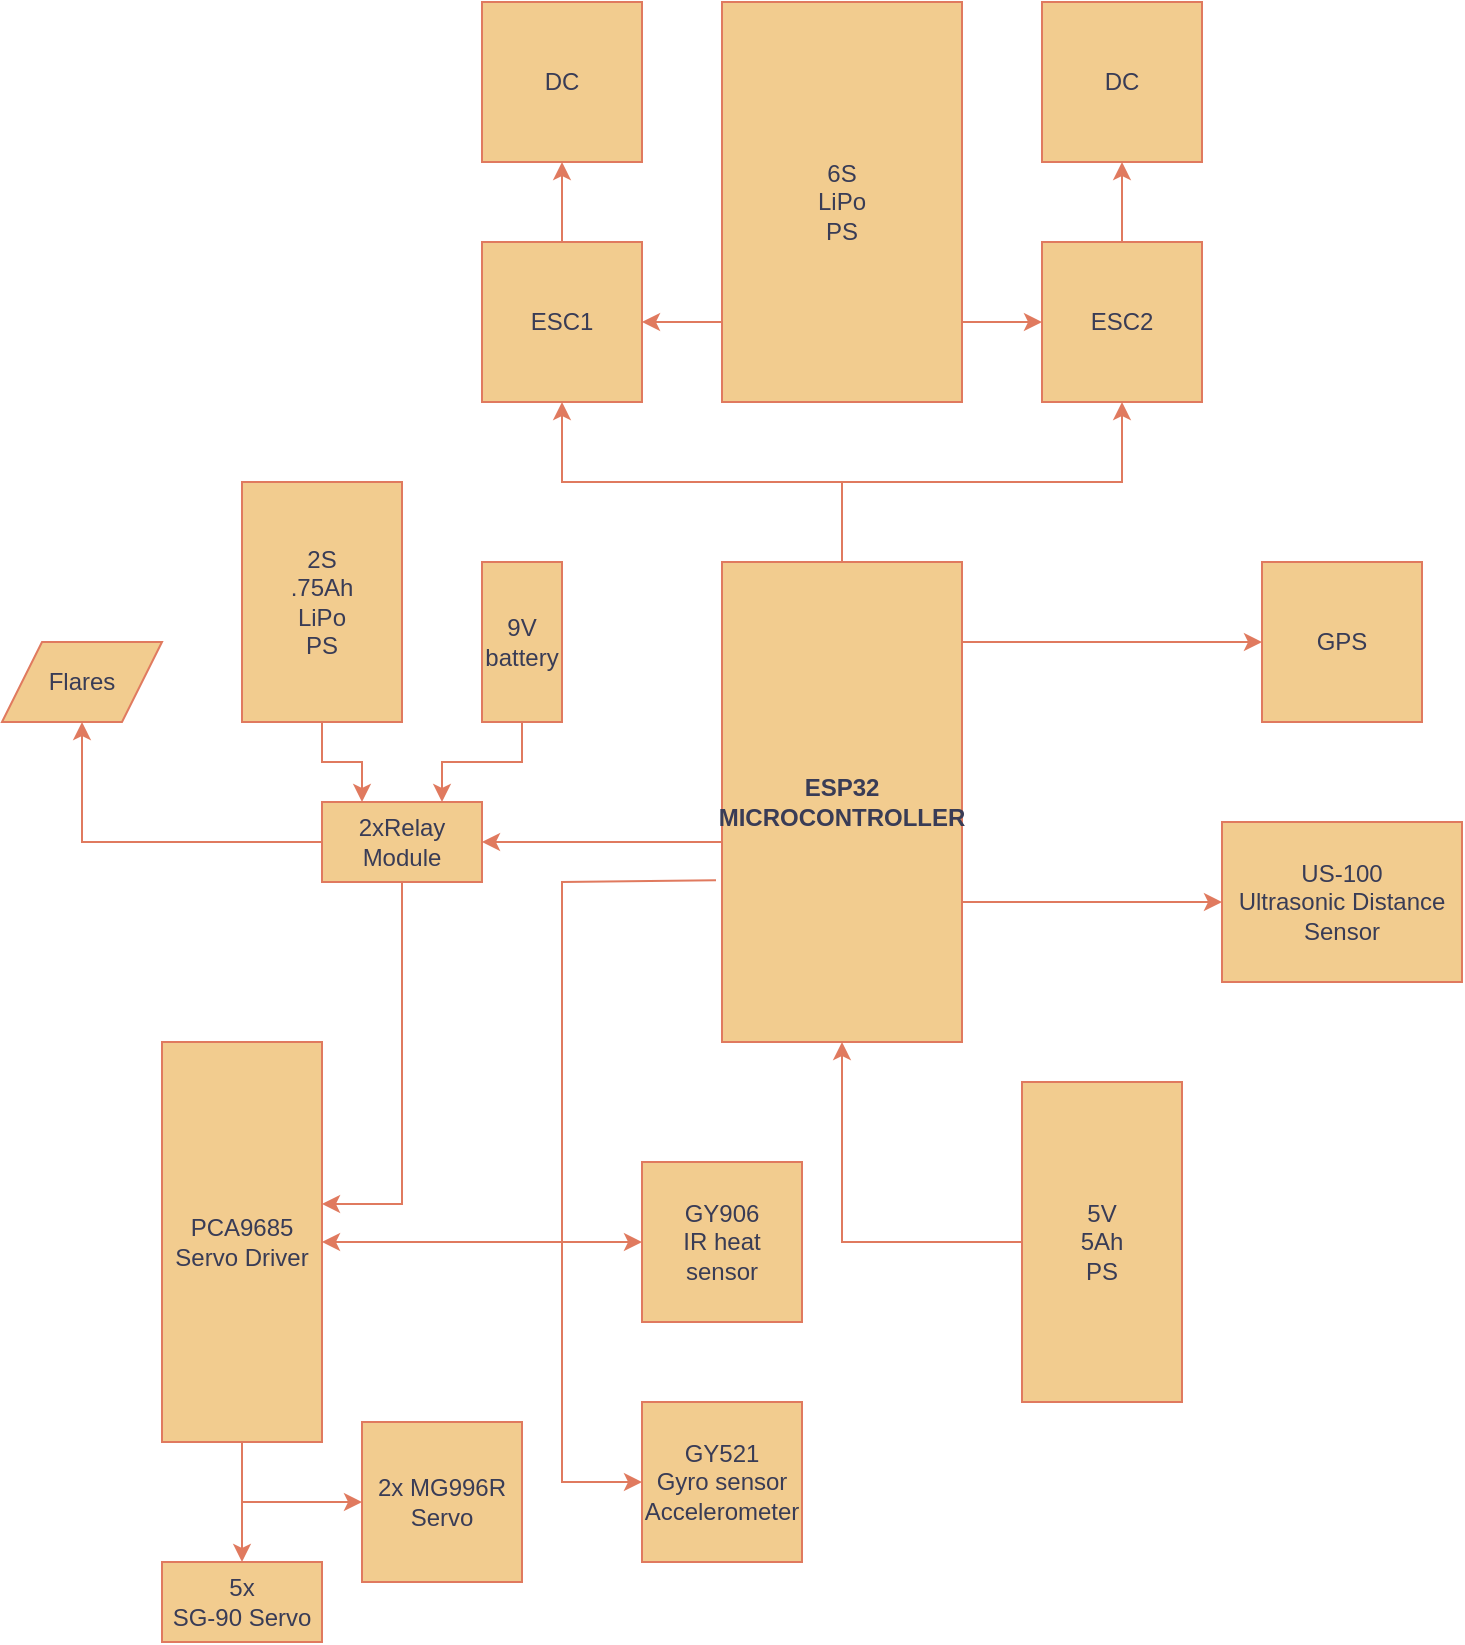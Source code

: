 <mxfile version="21.1.2" type="device">
  <diagram id="d_bfK2lcx4zB1rpyb_2a" name="Page-1">
    <mxGraphModel dx="1434" dy="756" grid="1" gridSize="10" guides="1" tooltips="1" connect="1" arrows="1" fold="1" page="1" pageScale="1" pageWidth="850" pageHeight="1100" math="0" shadow="0">
      <root>
        <mxCell id="0" />
        <mxCell id="1" parent="0" />
        <mxCell id="xuqiMY1Q9UY0CbW3pGfi-21" style="edgeStyle=orthogonalEdgeStyle;rounded=0;orthogonalLoop=1;jettySize=auto;html=1;entryX=1;entryY=0.5;entryDx=0;entryDy=0;labelBackgroundColor=none;strokeColor=#E07A5F;fontColor=default;" parent="1" source="xuqiMY1Q9UY0CbW3pGfi-1" target="xuqiMY1Q9UY0CbW3pGfi-5" edge="1">
          <mxGeometry relative="1" as="geometry">
            <Array as="points">
              <mxPoint x="330" y="500" />
              <mxPoint x="330" y="500" />
            </Array>
          </mxGeometry>
        </mxCell>
        <mxCell id="xuqiMY1Q9UY0CbW3pGfi-34" style="edgeStyle=orthogonalEdgeStyle;rounded=0;orthogonalLoop=1;jettySize=auto;html=1;entryX=0.5;entryY=1;entryDx=0;entryDy=0;labelBackgroundColor=none;strokeColor=#E07A5F;fontColor=default;" parent="1" source="xuqiMY1Q9UY0CbW3pGfi-1" target="xuqiMY1Q9UY0CbW3pGfi-7" edge="1">
          <mxGeometry relative="1" as="geometry">
            <Array as="points">
              <mxPoint x="420" y="320" />
              <mxPoint x="280" y="320" />
            </Array>
          </mxGeometry>
        </mxCell>
        <mxCell id="p9byivnlxUIDpFmDwdyL-1" style="edgeStyle=orthogonalEdgeStyle;rounded=0;orthogonalLoop=1;jettySize=auto;html=1;entryX=0;entryY=0.5;entryDx=0;entryDy=0;labelBackgroundColor=none;strokeColor=#E07A5F;fontColor=default;" edge="1" parent="1" source="xuqiMY1Q9UY0CbW3pGfi-1" target="xuqiMY1Q9UY0CbW3pGfi-6">
          <mxGeometry relative="1" as="geometry">
            <Array as="points">
              <mxPoint x="520" y="400" />
              <mxPoint x="520" y="400" />
            </Array>
          </mxGeometry>
        </mxCell>
        <mxCell id="p9byivnlxUIDpFmDwdyL-2" style="edgeStyle=orthogonalEdgeStyle;rounded=0;orthogonalLoop=1;jettySize=auto;html=1;entryX=0;entryY=0.5;entryDx=0;entryDy=0;strokeColor=#E07A5F;fontColor=#393C56;fillColor=#F2CC8F;" edge="1" parent="1" source="xuqiMY1Q9UY0CbW3pGfi-1" target="xuqiMY1Q9UY0CbW3pGfi-16">
          <mxGeometry relative="1" as="geometry">
            <Array as="points">
              <mxPoint x="520" y="530" />
              <mxPoint x="520" y="530" />
            </Array>
          </mxGeometry>
        </mxCell>
        <mxCell id="xuqiMY1Q9UY0CbW3pGfi-1" value="&lt;b&gt;ESP32&lt;br&gt;MICROCONTROLLER&lt;/b&gt;" style="rounded=0;whiteSpace=wrap;html=1;labelBackgroundColor=none;fillColor=#F2CC8F;strokeColor=#E07A5F;fontColor=#393C56;" parent="1" vertex="1">
          <mxGeometry x="360" y="360" width="120" height="240" as="geometry" />
        </mxCell>
        <mxCell id="xuqiMY1Q9UY0CbW3pGfi-3" style="edgeStyle=orthogonalEdgeStyle;rounded=0;orthogonalLoop=1;jettySize=auto;html=1;entryX=0.5;entryY=1;entryDx=0;entryDy=0;labelBackgroundColor=none;strokeColor=#E07A5F;fontColor=default;" parent="1" source="xuqiMY1Q9UY0CbW3pGfi-2" target="xuqiMY1Q9UY0CbW3pGfi-1" edge="1">
          <mxGeometry relative="1" as="geometry" />
        </mxCell>
        <mxCell id="xuqiMY1Q9UY0CbW3pGfi-2" value="5V&lt;br&gt;5Ah&lt;br&gt;PS" style="rounded=0;whiteSpace=wrap;html=1;labelBackgroundColor=none;fillColor=#F2CC8F;strokeColor=#E07A5F;fontColor=#393C56;" parent="1" vertex="1">
          <mxGeometry x="510" y="620" width="80" height="160" as="geometry" />
        </mxCell>
        <mxCell id="xuqiMY1Q9UY0CbW3pGfi-32" style="edgeStyle=orthogonalEdgeStyle;rounded=0;orthogonalLoop=1;jettySize=auto;html=1;exitX=0.5;exitY=0;exitDx=0;exitDy=0;entryX=0.5;entryY=1;entryDx=0;entryDy=0;labelBackgroundColor=none;strokeColor=#E07A5F;fontColor=default;" parent="1" source="xuqiMY1Q9UY0CbW3pGfi-4" target="xuqiMY1Q9UY0CbW3pGfi-31" edge="1">
          <mxGeometry relative="1" as="geometry" />
        </mxCell>
        <mxCell id="xuqiMY1Q9UY0CbW3pGfi-4" value="ESC2" style="rounded=0;whiteSpace=wrap;html=1;labelBackgroundColor=none;fillColor=#F2CC8F;strokeColor=#E07A5F;fontColor=#393C56;" parent="1" vertex="1">
          <mxGeometry x="520" y="200" width="80" height="80" as="geometry" />
        </mxCell>
        <mxCell id="xuqiMY1Q9UY0CbW3pGfi-11" style="edgeStyle=orthogonalEdgeStyle;rounded=0;orthogonalLoop=1;jettySize=auto;html=1;entryX=0.5;entryY=1;entryDx=0;entryDy=0;labelBackgroundColor=none;strokeColor=#E07A5F;fontColor=default;" parent="1" source="xuqiMY1Q9UY0CbW3pGfi-5" target="xuqiMY1Q9UY0CbW3pGfi-10" edge="1">
          <mxGeometry relative="1" as="geometry">
            <mxPoint x="120" y="450" as="targetPoint" />
            <Array as="points">
              <mxPoint x="40" y="500" />
            </Array>
          </mxGeometry>
        </mxCell>
        <mxCell id="xuqiMY1Q9UY0CbW3pGfi-24" style="edgeStyle=orthogonalEdgeStyle;rounded=0;orthogonalLoop=1;jettySize=auto;html=1;labelBackgroundColor=none;strokeColor=#E07A5F;fontColor=default;" parent="1" source="xuqiMY1Q9UY0CbW3pGfi-5" edge="1">
          <mxGeometry relative="1" as="geometry">
            <mxPoint x="160" y="681" as="targetPoint" />
            <Array as="points">
              <mxPoint x="200" y="681" />
            </Array>
          </mxGeometry>
        </mxCell>
        <mxCell id="xuqiMY1Q9UY0CbW3pGfi-5" value="2xRelay Module" style="rounded=0;whiteSpace=wrap;html=1;labelBackgroundColor=none;fillColor=#F2CC8F;strokeColor=#E07A5F;fontColor=#393C56;" parent="1" vertex="1">
          <mxGeometry x="160" y="480" width="80" height="40" as="geometry" />
        </mxCell>
        <mxCell id="xuqiMY1Q9UY0CbW3pGfi-6" value="GPS" style="rounded=0;whiteSpace=wrap;html=1;labelBackgroundColor=none;fillColor=#F2CC8F;strokeColor=#E07A5F;fontColor=#393C56;" parent="1" vertex="1">
          <mxGeometry x="630" y="360" width="80" height="80" as="geometry" />
        </mxCell>
        <mxCell id="xuqiMY1Q9UY0CbW3pGfi-33" style="edgeStyle=orthogonalEdgeStyle;rounded=0;orthogonalLoop=1;jettySize=auto;html=1;exitX=0.5;exitY=0;exitDx=0;exitDy=0;entryX=0.5;entryY=1;entryDx=0;entryDy=0;labelBackgroundColor=none;strokeColor=#E07A5F;fontColor=default;" parent="1" source="xuqiMY1Q9UY0CbW3pGfi-7" target="xuqiMY1Q9UY0CbW3pGfi-30" edge="1">
          <mxGeometry relative="1" as="geometry" />
        </mxCell>
        <mxCell id="xuqiMY1Q9UY0CbW3pGfi-7" value="ESC1" style="rounded=0;whiteSpace=wrap;html=1;labelBackgroundColor=none;fillColor=#F2CC8F;strokeColor=#E07A5F;fontColor=#393C56;" parent="1" vertex="1">
          <mxGeometry x="240" y="200" width="80" height="80" as="geometry" />
        </mxCell>
        <mxCell id="xuqiMY1Q9UY0CbW3pGfi-19" style="edgeStyle=orthogonalEdgeStyle;rounded=0;orthogonalLoop=1;jettySize=auto;html=1;entryX=0.5;entryY=0;entryDx=0;entryDy=0;labelBackgroundColor=none;strokeColor=#E07A5F;fontColor=default;" parent="1" source="xuqiMY1Q9UY0CbW3pGfi-8" target="xuqiMY1Q9UY0CbW3pGfi-15" edge="1">
          <mxGeometry relative="1" as="geometry" />
        </mxCell>
        <mxCell id="xuqiMY1Q9UY0CbW3pGfi-8" value="PCA9685&lt;br&gt;Servo Driver" style="rounded=0;whiteSpace=wrap;html=1;labelBackgroundColor=none;fillColor=#F2CC8F;strokeColor=#E07A5F;fontColor=#393C56;" parent="1" vertex="1">
          <mxGeometry x="80" y="600" width="80" height="200" as="geometry" />
        </mxCell>
        <mxCell id="xuqiMY1Q9UY0CbW3pGfi-10" value="Flares" style="shape=parallelogram;perimeter=parallelogramPerimeter;whiteSpace=wrap;html=1;fixedSize=1;labelBackgroundColor=none;fillColor=#F2CC8F;strokeColor=#E07A5F;fontColor=#393C56;rounded=0;" parent="1" vertex="1">
          <mxGeometry y="400" width="80" height="40" as="geometry" />
        </mxCell>
        <mxCell id="xuqiMY1Q9UY0CbW3pGfi-14" value="2x MG996R&lt;br&gt;Servo" style="rounded=0;whiteSpace=wrap;html=1;labelBackgroundColor=none;fillColor=#F2CC8F;strokeColor=#E07A5F;fontColor=#393C56;" parent="1" vertex="1">
          <mxGeometry x="180" y="790" width="80" height="80" as="geometry" />
        </mxCell>
        <mxCell id="xuqiMY1Q9UY0CbW3pGfi-15" value="5x&lt;br&gt;SG-90 Servo" style="rounded=0;whiteSpace=wrap;html=1;labelBackgroundColor=none;fillColor=#F2CC8F;strokeColor=#E07A5F;fontColor=#393C56;" parent="1" vertex="1">
          <mxGeometry x="80" y="860" width="80" height="40" as="geometry" />
        </mxCell>
        <mxCell id="xuqiMY1Q9UY0CbW3pGfi-16" value="US-100&lt;br&gt;Ultrasonic Distance Sensor" style="rounded=0;whiteSpace=wrap;html=1;labelBackgroundColor=none;fillColor=#F2CC8F;strokeColor=#E07A5F;fontColor=#393C56;" parent="1" vertex="1">
          <mxGeometry x="610" y="490" width="120" height="80" as="geometry" />
        </mxCell>
        <mxCell id="xuqiMY1Q9UY0CbW3pGfi-25" style="edgeStyle=orthogonalEdgeStyle;rounded=0;orthogonalLoop=1;jettySize=auto;html=1;entryX=0.25;entryY=0;entryDx=0;entryDy=0;labelBackgroundColor=none;strokeColor=#E07A5F;fontColor=default;" parent="1" source="xuqiMY1Q9UY0CbW3pGfi-17" target="xuqiMY1Q9UY0CbW3pGfi-5" edge="1">
          <mxGeometry relative="1" as="geometry" />
        </mxCell>
        <mxCell id="xuqiMY1Q9UY0CbW3pGfi-17" value="2S&lt;br&gt;.75Ah&lt;br&gt;LiPo&lt;br&gt;PS" style="rounded=0;whiteSpace=wrap;html=1;labelBackgroundColor=none;fillColor=#F2CC8F;strokeColor=#E07A5F;fontColor=#393C56;" parent="1" vertex="1">
          <mxGeometry x="120" y="320" width="80" height="120" as="geometry" />
        </mxCell>
        <mxCell id="xuqiMY1Q9UY0CbW3pGfi-20" value="" style="endArrow=classic;html=1;rounded=0;entryX=0;entryY=0.5;entryDx=0;entryDy=0;labelBackgroundColor=none;strokeColor=#E07A5F;fontColor=default;" parent="1" target="xuqiMY1Q9UY0CbW3pGfi-14" edge="1">
          <mxGeometry width="50" height="50" relative="1" as="geometry">
            <mxPoint x="120" y="830" as="sourcePoint" />
            <mxPoint x="440" y="590" as="targetPoint" />
          </mxGeometry>
        </mxCell>
        <mxCell id="xuqiMY1Q9UY0CbW3pGfi-22" value="" style="endArrow=classic;html=1;rounded=0;exitX=-0.025;exitY=0.663;exitDx=0;exitDy=0;exitPerimeter=0;entryX=1;entryY=0.5;entryDx=0;entryDy=0;labelBackgroundColor=none;strokeColor=#E07A5F;fontColor=default;" parent="1" source="xuqiMY1Q9UY0CbW3pGfi-1" target="xuqiMY1Q9UY0CbW3pGfi-8" edge="1">
          <mxGeometry width="50" height="50" relative="1" as="geometry">
            <mxPoint x="390" y="640" as="sourcePoint" />
            <mxPoint x="230" y="530" as="targetPoint" />
            <Array as="points">
              <mxPoint x="280" y="520" />
              <mxPoint x="280" y="700" />
            </Array>
          </mxGeometry>
        </mxCell>
        <mxCell id="xuqiMY1Q9UY0CbW3pGfi-27" style="edgeStyle=orthogonalEdgeStyle;rounded=0;orthogonalLoop=1;jettySize=auto;html=1;entryX=0.75;entryY=0;entryDx=0;entryDy=0;labelBackgroundColor=none;strokeColor=#E07A5F;fontColor=default;" parent="1" source="xuqiMY1Q9UY0CbW3pGfi-26" target="xuqiMY1Q9UY0CbW3pGfi-5" edge="1">
          <mxGeometry relative="1" as="geometry" />
        </mxCell>
        <mxCell id="xuqiMY1Q9UY0CbW3pGfi-26" value="9V&lt;br&gt;battery" style="rounded=0;whiteSpace=wrap;html=1;labelBackgroundColor=none;fillColor=#F2CC8F;strokeColor=#E07A5F;fontColor=#393C56;" parent="1" vertex="1">
          <mxGeometry x="240" y="360" width="40" height="80" as="geometry" />
        </mxCell>
        <mxCell id="xuqiMY1Q9UY0CbW3pGfi-30" value="DC" style="rounded=0;whiteSpace=wrap;html=1;labelBackgroundColor=none;fillColor=#F2CC8F;strokeColor=#E07A5F;fontColor=#393C56;" parent="1" vertex="1">
          <mxGeometry x="240" y="80" width="80" height="80" as="geometry" />
        </mxCell>
        <mxCell id="xuqiMY1Q9UY0CbW3pGfi-31" value="DC" style="rounded=0;whiteSpace=wrap;html=1;labelBackgroundColor=none;fillColor=#F2CC8F;strokeColor=#E07A5F;fontColor=#393C56;" parent="1" vertex="1">
          <mxGeometry x="520" y="80" width="80" height="80" as="geometry" />
        </mxCell>
        <mxCell id="xuqiMY1Q9UY0CbW3pGfi-35" value="" style="endArrow=classic;html=1;rounded=0;entryX=0.5;entryY=1;entryDx=0;entryDy=0;labelBackgroundColor=none;strokeColor=#E07A5F;fontColor=default;" parent="1" target="xuqiMY1Q9UY0CbW3pGfi-4" edge="1">
          <mxGeometry width="50" height="50" relative="1" as="geometry">
            <mxPoint x="420" y="320" as="sourcePoint" />
            <mxPoint x="440" y="480" as="targetPoint" />
            <Array as="points">
              <mxPoint x="480" y="320" />
              <mxPoint x="560" y="320" />
            </Array>
          </mxGeometry>
        </mxCell>
        <mxCell id="xuqiMY1Q9UY0CbW3pGfi-37" style="edgeStyle=orthogonalEdgeStyle;rounded=0;orthogonalLoop=1;jettySize=auto;html=1;exitX=1;exitY=0.5;exitDx=0;exitDy=0;entryX=0;entryY=0.5;entryDx=0;entryDy=0;labelBackgroundColor=none;strokeColor=#E07A5F;fontColor=default;" parent="1" source="xuqiMY1Q9UY0CbW3pGfi-36" target="xuqiMY1Q9UY0CbW3pGfi-4" edge="1">
          <mxGeometry relative="1" as="geometry">
            <mxPoint x="500" y="240" as="targetPoint" />
            <Array as="points">
              <mxPoint x="480" y="240" />
            </Array>
          </mxGeometry>
        </mxCell>
        <mxCell id="xuqiMY1Q9UY0CbW3pGfi-38" style="edgeStyle=orthogonalEdgeStyle;rounded=0;orthogonalLoop=1;jettySize=auto;html=1;entryX=1;entryY=0.5;entryDx=0;entryDy=0;labelBackgroundColor=none;strokeColor=#E07A5F;fontColor=default;" parent="1" source="xuqiMY1Q9UY0CbW3pGfi-36" target="xuqiMY1Q9UY0CbW3pGfi-7" edge="1">
          <mxGeometry relative="1" as="geometry">
            <Array as="points">
              <mxPoint x="350" y="240" />
              <mxPoint x="350" y="240" />
            </Array>
          </mxGeometry>
        </mxCell>
        <mxCell id="xuqiMY1Q9UY0CbW3pGfi-36" value="6S&lt;br&gt;LiPo&lt;br&gt;PS" style="rounded=0;whiteSpace=wrap;html=1;labelBackgroundColor=none;fillColor=#F2CC8F;strokeColor=#E07A5F;fontColor=#393C56;" parent="1" vertex="1">
          <mxGeometry x="360" y="80" width="120" height="200" as="geometry" />
        </mxCell>
        <mxCell id="xuqiMY1Q9UY0CbW3pGfi-39" value="GY906&lt;br&gt;IR heat sensor" style="rounded=0;whiteSpace=wrap;html=1;labelBackgroundColor=none;fillColor=#F2CC8F;strokeColor=#E07A5F;fontColor=#393C56;" parent="1" vertex="1">
          <mxGeometry x="320" y="660" width="80" height="80" as="geometry" />
        </mxCell>
        <mxCell id="xuqiMY1Q9UY0CbW3pGfi-40" value="" style="endArrow=classic;html=1;rounded=0;entryX=0;entryY=0.5;entryDx=0;entryDy=0;labelBackgroundColor=none;strokeColor=#E07A5F;fontColor=default;" parent="1" target="xuqiMY1Q9UY0CbW3pGfi-39" edge="1">
          <mxGeometry width="50" height="50" relative="1" as="geometry">
            <mxPoint x="280" y="620" as="sourcePoint" />
            <mxPoint x="120" y="730" as="targetPoint" />
            <Array as="points">
              <mxPoint x="280" y="654" />
              <mxPoint x="280" y="700" />
            </Array>
          </mxGeometry>
        </mxCell>
        <mxCell id="xuqiMY1Q9UY0CbW3pGfi-41" value="" style="endArrow=classic;html=1;rounded=0;labelBackgroundColor=none;strokeColor=#E07A5F;fontColor=default;" parent="1" edge="1">
          <mxGeometry width="50" height="50" relative="1" as="geometry">
            <mxPoint x="280" y="700" as="sourcePoint" />
            <mxPoint x="320" y="820" as="targetPoint" />
            <Array as="points">
              <mxPoint x="280" y="820" />
            </Array>
          </mxGeometry>
        </mxCell>
        <mxCell id="xuqiMY1Q9UY0CbW3pGfi-42" value="GY521&lt;br&gt;Gyro sensor&lt;br&gt;Accelerometer" style="rounded=0;whiteSpace=wrap;html=1;labelBackgroundColor=none;fillColor=#F2CC8F;strokeColor=#E07A5F;fontColor=#393C56;" parent="1" vertex="1">
          <mxGeometry x="320" y="780" width="80" height="80" as="geometry" />
        </mxCell>
      </root>
    </mxGraphModel>
  </diagram>
</mxfile>
